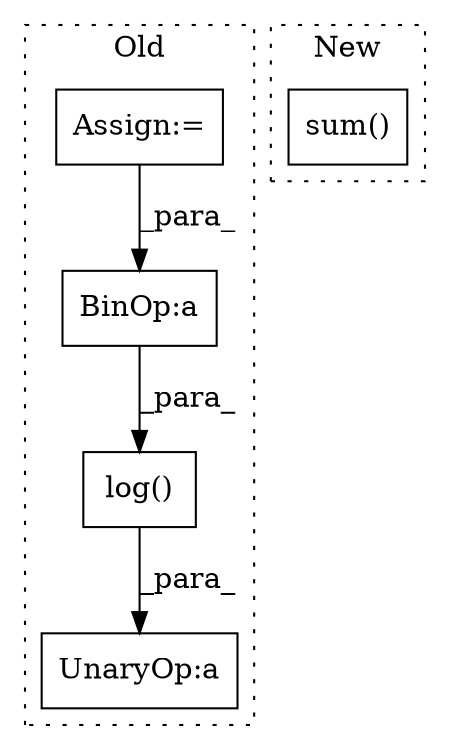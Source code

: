 digraph G {
subgraph cluster0 {
1 [label="log()" a="75" s="7921,7942" l="10,1" shape="box"];
3 [label="UnaryOp:a" a="61" s="7920" l="23" shape="box"];
4 [label="BinOp:a" a="82" s="7610" l="3" shape="box"];
5 [label="Assign:=" a="68" s="7501" l="3" shape="box"];
label = "Old";
style="dotted";
}
subgraph cluster1 {
2 [label="sum()" a="75" s="4500,4519" l="18,1" shape="box"];
label = "New";
style="dotted";
}
1 -> 3 [label="_para_"];
4 -> 1 [label="_para_"];
5 -> 4 [label="_para_"];
}